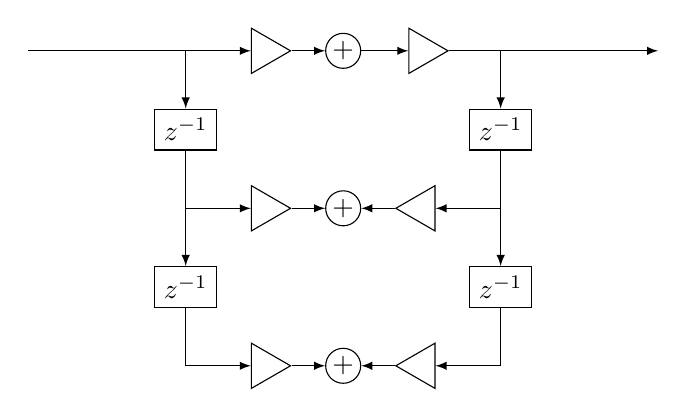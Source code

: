 % https://tex.stackexchange.com/a/183092/131649
\begin{tikzpicture}[
    triangle/.style = {draw,regular polygon, regular polygon sides=3 },
    node rotated/.style   = {rotate=180},
    border rotatedA/.style = {shape border rotate=-90},
    border rotatedB/.style = {shape border rotate=90},
]    
    \coordinate (in)  at (0,0);
    \coordinate (out) at (8,0);

    % Delay elements
    \node[draw] (d1) at  (2,-1) {$z^{-1}$};
    \node[draw] (d2) at  (2,-3) {$z^{-1}$};
    \node[draw] (d3) at  (6,-1) {$z^{-1}$};
    \node[draw] (d4) at  (6,-3) {$z^{-1}$};

    % Multipliers
    \node[triangle, border rotatedA] (m1) at  (3,0) {};
    \node[triangle, border rotatedA] (m2) at  (3,-2) {};
    \node[triangle, border rotatedA] (m3) at  (3,-4) {};
    \node[triangle, border rotatedA] (m4) at  (5,0) {};
    \node[triangle, border rotatedB] (m5) at  (5,-2) {};
    \node[triangle, border rotatedB] (m6) at  (5,-4) {};

    %% Adders
    \node[draw,circle, inner sep=0.3mm] (a1) at  (4,0) {$+$};
    \node[draw,circle, inner sep=0.3mm] (a2) at  (4,-2) {$+$};
    \node[draw,circle, inner sep=0.3mm] (a3) at  (4,-4) {$+$};

    %% Lines
    \draw[-latex] (in) -- (m1);
    \draw[-latex] (in) -| (d1);
    \draw[-latex] (d1) -- (d2);
    \draw[-latex] (d1) |- (m2);
    \draw[-latex] (d2) |- (m3);
    \draw[-latex] (m1) -- (a1);
    \draw[-latex] (m2) -- (a2);
    \draw[-latex] (m3) -- (a3);
    \draw[-latex] (a1) -- (m4);
    \draw[-latex] (m5) -- (a2);
    \draw[-latex] (m6) -- (a3);
    \draw[-latex] (d3) |- (m5);
    \draw[-latex] (d3) -- (d4);
    \draw[-latex] (d4) |- (m6);
    \draw[-latex] (m4) -| (d3);
    \draw[-latex] (m4) -- (out);
\end{tikzpicture}
